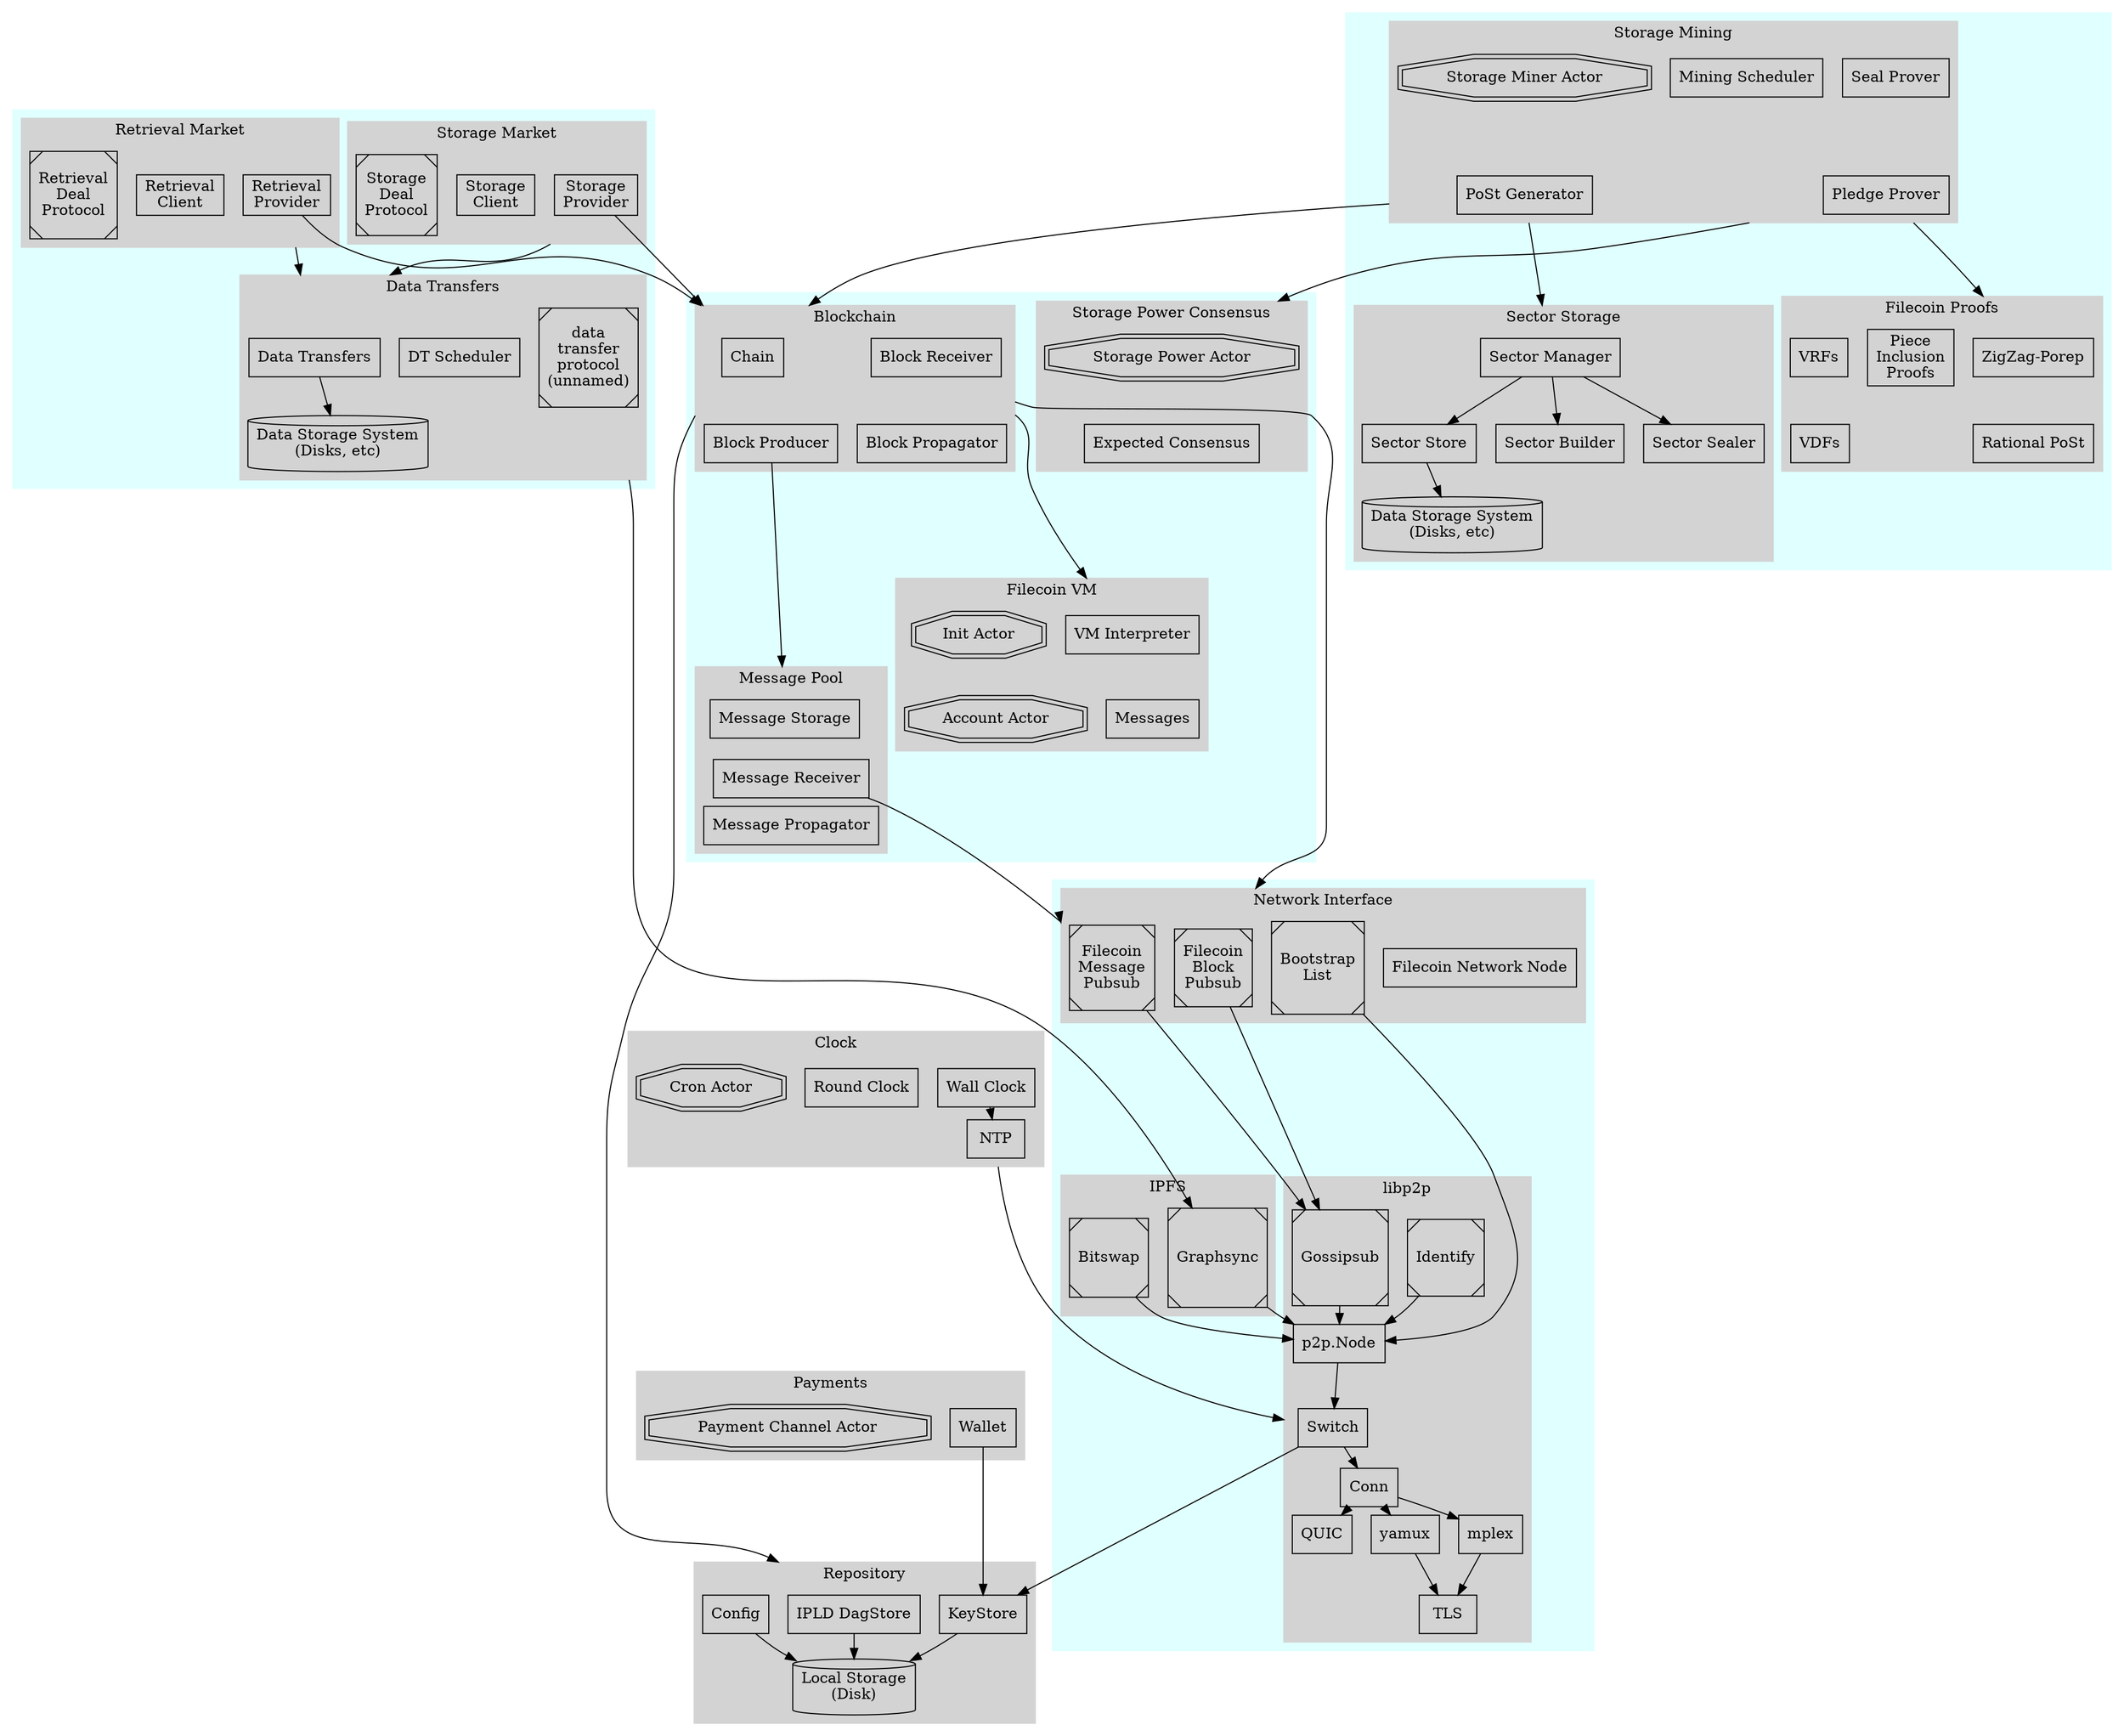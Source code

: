 digraph Filecoin {
  compound=true;
  ranksep=0.1;


  subgraph cluster_blockchain_subgroup {
    color=lightcyan1
    style=filled

    subgraph cluster_blockchain {
      style=filled
      color=lightgrey
      label = "Blockchain"

      { // components
        node [shape=box]
        "Chain"
        "Block Receiver"
        "Block Propagator"
        "Block Producer"
      }

      "Chain" -> "Block Producer" [style=invis]
      "Block Receiver" -> "Block Propagator" [style=invis]
    }

    subgraph cluster_vm {
      style=filled
      color=lightgrey
      label = "Filecoin VM"

      { // components
        node [shape=box]
        "VM Interpreter"
        "Messages"
      }

      { // actors
        node [shape=doubleoctagon]
        "Init Actor"
        "Account Actor"
      }

      "Init Actor" -> "Account Actor" [style=invis]
      "VM Interpreter" -> "Messages" [style=invis]
    }

    subgraph cluster_messagepool {
      style=filled
      color=lightgrey
      label = "Message Pool"

      { // components
        node [shape=box]
        "Message Storage"
        "Message Propagator"
        "Message Receiver"
      }

      "Message Storage" -> "Message Receiver" -> "Message Propagator" [style=invis]
    }


    subgraph cluster_storagepowerconsensus {
      style=filled
      color=lightgrey
      label = "Storage Power Consensus"

      { // components
        node [shape=box]
        "Expected Consensus"
      }

      { // actors
        node [shape=doubleoctagon]
        "Storage Power Actor"
      }

      "Storage Power Actor" -> "Expected Consensus" [style=invis]
    }
  }


  subgraph cluster_payments {
    style=filled
    color=lightgrey
    label = "Payments"

    { // components
      node [shape=box]
      "Wallet"
    }

    { // actors
      node [shape=doubleoctagon]
      "Payment Channel Actor"
    }
  }

  subgraph cluster_markets {
    color=lightcyan1
    style=filled

    subgraph cluster_storagemarket {
      style=filled
      color=lightgrey
      label = "Storage Market"

      { // components
        node [shape=box]
        "Storage Provider" [label="Storage\nProvider"]
        "Storage Client" [label="Storage\nClient"]
      }

      { // libp2p protocols
        node [shape=Msquare]
        "Storage Deal Protocol" [label="Storage\nDeal\nProtocol"]
      }

    }

    subgraph cluster_retrievalmarket {
      style=filled
      color=lightgrey
      label = "Retrieval Market"

      { // components
        node [shape=box]
        "Retrieval Provider" [label="Retrieval\nProvider"]
        "Retrieval Client" [label="Retrieval\nClient"]
      }

      { // libp2p protocols
        node [shape=Msquare]
        "Retrieval Deal Protocol" [label="Retrieval\nDeal\nProtocol"]
      }

    }

    subgraph cluster_datatransfers {
      style=filled
      color=lightgrey
      label = "Data Transfers"

      { // components
        node [shape=box]
        "Data Transfers"
        "DT Scheduler"
      }

      { // libp2p protocols
        node [shape=Msquare]
        "AuthSwap" [label="data\ntransfer\nprotocol\n(unnamed)"]
      }

      "Disk2" [shape=cylinder, label="Data Storage System\n(Disks, etc)"]

      "Data Transfers" -> "Disk2"

    }
  }

  subgraph cluster_storageminerprocess {
    color=lightcyan1
    style=filled

    subgraph cluster_storagemining {
      style=filled
      color=lightgrey
      label = "Storage Mining"

      { // components
        node [shape=box]
        "Seal Prover"
        "PoSt Generator"
        "Pledge Prover"
        "Mining Scheduler"
      }

      { // actors
        node [shape=doubleoctagon]
        "Storage Miner Actor"
      }

      "Storage Miner Actor" -> "PoSt Generator" [style=invis]
      "Seal Prover" -> "Pledge Prover" [style=invis]
    }

    subgraph cluster_sectorstorage {
      style=filled
      color=lightgrey
      label = "Sector Storage"

      { // components
        node [shape=box]
        "Sector Manager"
        "Sector Store"
        "Sector Builder"
        "Sector Sealer"
      }
      "Disks" [shape=cylinder, label="Data Storage System\n(Disks, etc)"]

      "Sector Manager" -> "Sector Store"
      "Sector Manager" -> "Sector Builder"
      "Sector Manager" -> "Sector Sealer"
      "Sector Store" -> "Disks"
    }

    subgraph cluster_filproofs {
      style=filled
      color=lightgrey
      label = "Filecoin Proofs"

      { // components
        node [shape=box]
        "ZigZag-Porep"
        "Rational PoSt"
        "Piece Inclusion Proofs" [label="Piece\nInclusion\nProofs"]
        "VRFs"
        "VDFs"
      }

      "ZigZag-Porep" -> "Rational PoSt" [style=invis]
      VRFs -> VDFs [style=invis]
    }
  }

  subgraph cluster_clock {
    style=filled
    color=lightgrey
    label = "Clock"

    { // components
      node [shape=box]
      "Wall Clock"
      "NTP"
      "Round Clock"
    }

    { // actors
      node [shape=doubleoctagon]
      "Cron Actor"
    }

    { // libp2p protocols
      node [shape=Msquare]
      "NTP"
    }
    "Wall Clock" -> "NTP"
  }

  subgraph cluster_repository {
    style=filled
    color=lightgrey
    label = "Repository"

    { // components
      node [shape=box]
      "Config"
      "KeyStore"
      "IPLD DagStore"
    }
    "Local Storage" [shape=cylinder,label="Local Storage\n(Disk)"]

    "IPLD DagStore" -> "Local Storage"
    "Config" -> "Local Storage"
    "KeyStore" -> "Local Storage"
  }



  subgraph cluster_net {
    color=lightcyan1
    style=filled

    subgraph cluster_network {
      style=filled
      color=lightgrey
      label = "Network Interface"

      { // components
        node [shape=box]
        "Filecoin Network Node"
      }

      { // libp2p protocols
        node [shape=Msquare]
        "Block Pubsub" [label="Filecoin\nBlock\nPubsub"]
        "Message Pubsub" [label="Filecoin\nMessage\nPubsub"]
        "Bootstrap List" [label="Bootstrap\nList"]
      }
    }

    subgraph cluster_ipfs {
      style=filled
      color=lightgrey
      label = "IPFS"

      { // libp2p protocols
        node [shape=Msquare]
        "Graphsync"
        "Bitswap"
      }
    }

    subgraph cluster_libp2p {
      style=filled
      color=lightgrey
      label = "libp2p"

      { // components
        node [shape=box]
        "p2p.Node"
        "Switch"
        "Conn"
        "TLS"
        "QUIC"
        "yamux"
        "mplex"
      }

      { // libp2p protocols
        node [shape=Msquare]
        "Identify"
        "Gossipsub"
      }

      "Identify" -> "p2p.Node"
      "Gossipsub" -> "p2p.Node"
      "Graphsync" -> "p2p.Node"
      "Bitswap" -> "p2p.Node"

      "p2p.Node" -> "Switch"
      "Switch" -> "Conn"
      "Conn" -> "QUIC"
      "Conn" -> "yamux" -> "TLS"
      "Conn" -> "mplex" -> "TLS"
    }
  }



  // cross module links
  {
    edge [minlen=3]
    "PoSt Generator" -> "Sector Manager" [ltail=cluster_storagemining,lhead=cluster_sectorstorage]
    "Chain" -> "VM Interpreter" [ltail=cluster_blockchain, lhead=cluster_vm]
    // "Message Pool" -> "Messages" [ltail=cluster_messagepool]
    // "Chain" -> "Expected Consensus" [ltail=cluster_blockchain, lhead=cluster_storagepowerconsensus]
    "Pledge Prover" -> "Storage Power Actor" [ltail=cluster_storagemining, lhead=cluster_storagepowerconsensus]
    "Block Pubsub" -> "Gossipsub"
    "Message Pubsub" -> "Gossipsub"
    "Storage Provider" -> "Chain" [ltail=cluster_blockchain, lhead=cluster_blockchain]
    "Retrieval Provider" -> "Chain" [ltail=cluster_blockchain, lhead=cluster_blockchain]
    "PoSt Generator" -> "Chain" [ltail=cluster_storagemining, lhead=cluster_blockchain]
    "Chain" -> "IPLD DagStore" [ltail=cluster_blockchain, lhead=cluster_repository]
    "AuthSwap" -> "Graphsync" [ltail=cluster_datatransfers]
    "Storage Provider" -> "Data Transfers" [ltail=cluster_storagemarket, lhead=cluster_datatransfers]
    "Retrieval Provider" -> "Data Transfers" [ltail=cluster_retrievalmarket, lhead=cluster_datatransfers]
    "Block Receiver" -> "Block Pubsub" [ltail=cluster_blockchain, lhead=cluster_network]
    "Message Receiver" -> "Message Pubsub" [ltail=cluster_blockchain, lhead=cluster_network]
    // "Message Storage" -> "IPLD DagStore" [ltail=cluster_blockchain, lhead=cluster_repository]
    "Switch" -> "KeyStore"
    "NTP" -> "Switch" [ltail=cluster_clock, lhead=cluster_libp2p]
    "Bootstrap List" -> "p2p.Node"
    "Block Producer" -> "Message Storage" [lhead=cluster_messagepool]
    "Pledge Prover" -> "ZigZag-Porep" [ltail=cluster_storagemining, lhead=cluster_filproofs]
    "Wallet" -> "KeyStore"
    // "Block Producer" -> "PoSt Generator" [style=dashed]
  }
}
